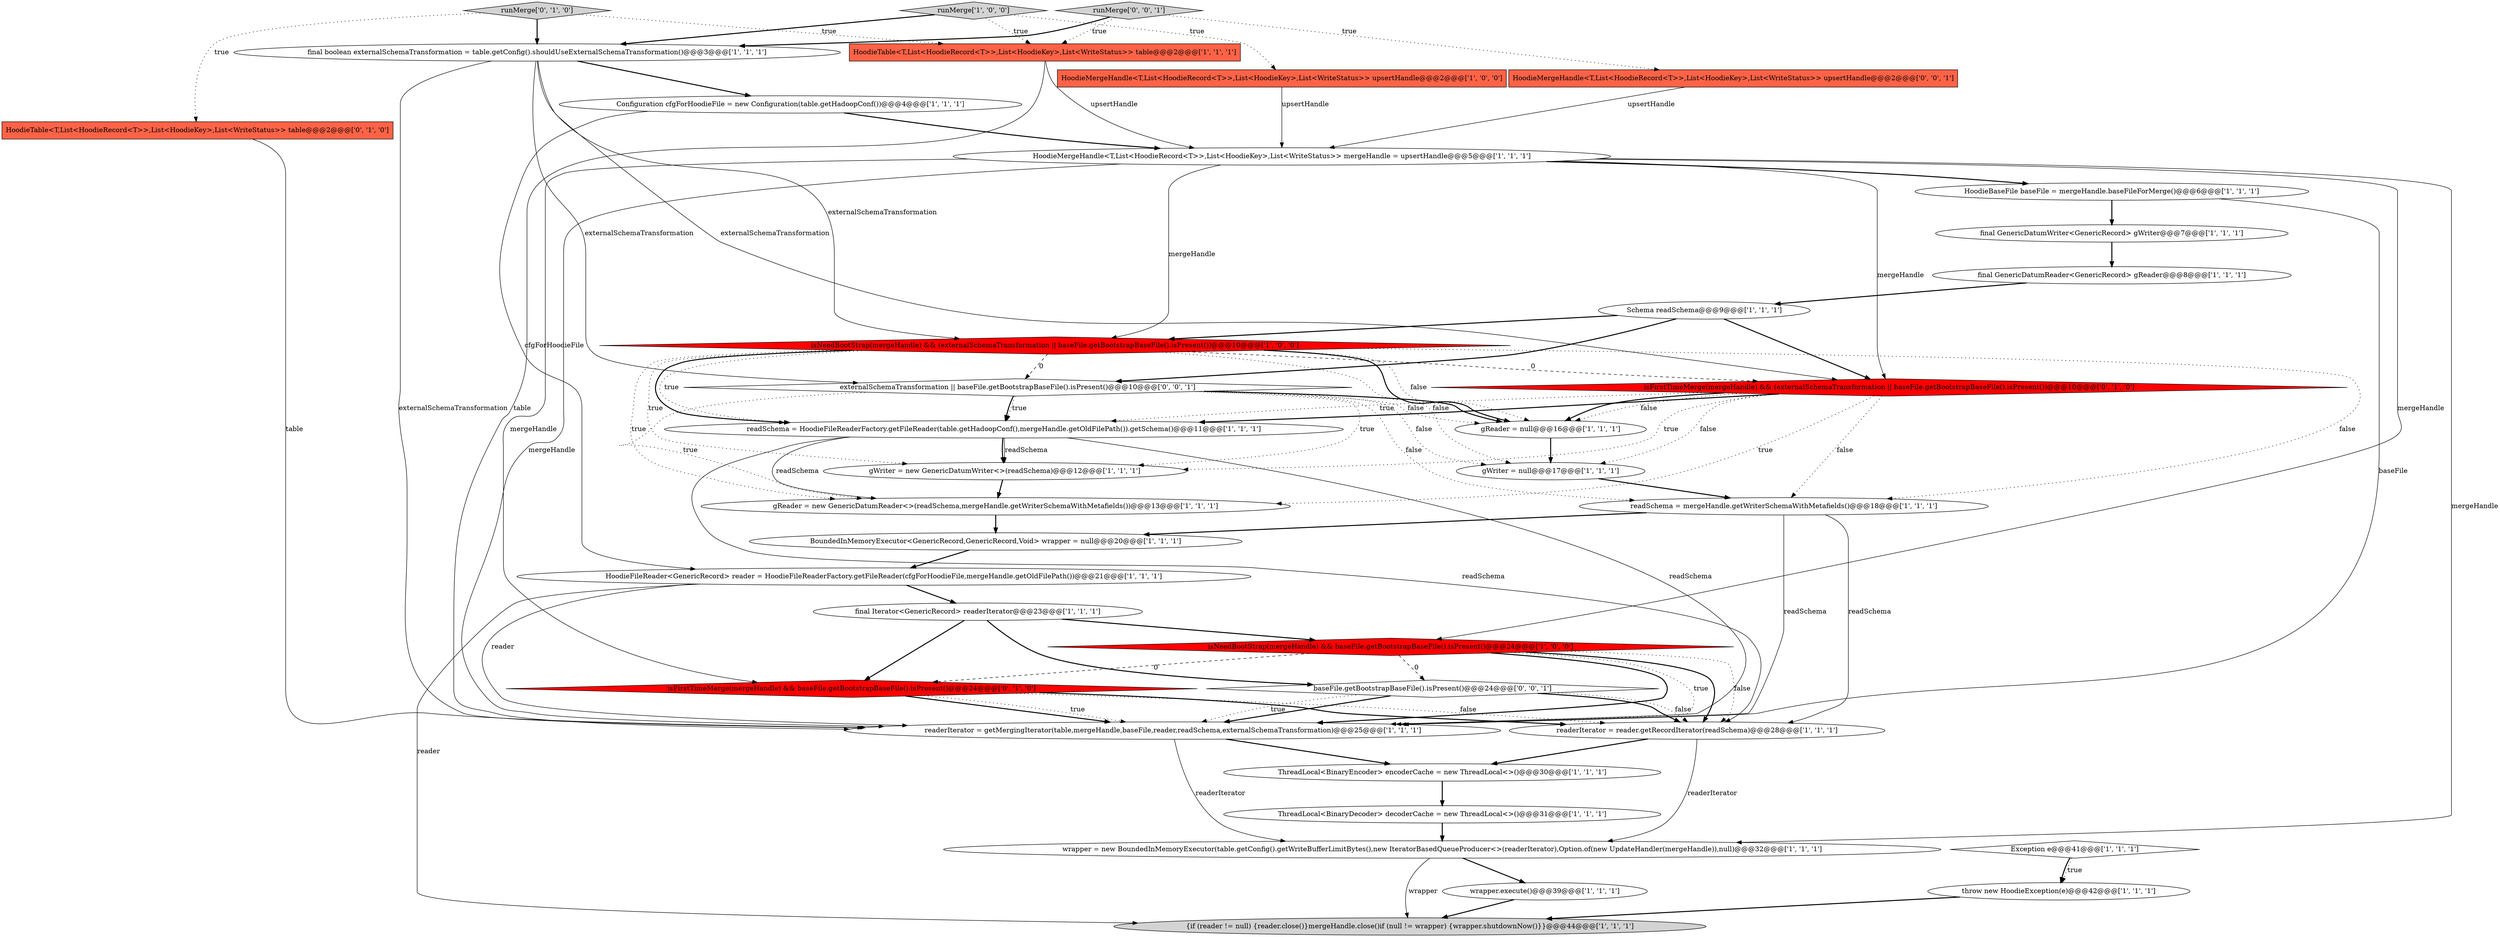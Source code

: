 digraph {
2 [style = filled, label = "wrapper = new BoundedInMemoryExecutor(table.getConfig().getWriteBufferLimitBytes(),new IteratorBasedQueueProducer<>(readerIterator),Option.of(new UpdateHandler(mergeHandle)),null)@@@32@@@['1', '1', '1']", fillcolor = white, shape = ellipse image = "AAA0AAABBB1BBB"];
26 [style = filled, label = "final GenericDatumReader<GenericRecord> gReader@@@8@@@['1', '1', '1']", fillcolor = white, shape = ellipse image = "AAA0AAABBB1BBB"];
22 [style = filled, label = "final GenericDatumWriter<GenericRecord> gWriter@@@7@@@['1', '1', '1']", fillcolor = white, shape = ellipse image = "AAA0AAABBB1BBB"];
10 [style = filled, label = "HoodieFileReader<GenericRecord> reader = HoodieFileReaderFactory.getFileReader(cfgForHoodieFile,mergeHandle.getOldFilePath())@@@21@@@['1', '1', '1']", fillcolor = white, shape = ellipse image = "AAA0AAABBB1BBB"];
37 [style = filled, label = "runMerge['0', '0', '1']", fillcolor = lightgray, shape = diamond image = "AAA0AAABBB3BBB"];
11 [style = filled, label = "HoodieMergeHandle<T,List<HoodieRecord<T>>,List<HoodieKey>,List<WriteStatus>> upsertHandle@@@2@@@['1', '0', '0']", fillcolor = tomato, shape = box image = "AAA0AAABBB1BBB"];
12 [style = filled, label = "readSchema = HoodieFileReaderFactory.getFileReader(table.getHadoopConf(),mergeHandle.getOldFilePath()).getSchema()@@@11@@@['1', '1', '1']", fillcolor = white, shape = ellipse image = "AAA0AAABBB1BBB"];
30 [style = filled, label = "runMerge['0', '1', '0']", fillcolor = lightgray, shape = diamond image = "AAA0AAABBB2BBB"];
21 [style = filled, label = "final Iterator<GenericRecord> readerIterator@@@23@@@['1', '1', '1']", fillcolor = white, shape = ellipse image = "AAA0AAABBB1BBB"];
4 [style = filled, label = "isNeedBootStrap(mergeHandle) && baseFile.getBootstrapBaseFile().isPresent()@@@24@@@['1', '0', '0']", fillcolor = red, shape = diamond image = "AAA1AAABBB1BBB"];
17 [style = filled, label = "gReader = new GenericDatumReader<>(readSchema,mergeHandle.getWriterSchemaWithMetafields())@@@13@@@['1', '1', '1']", fillcolor = white, shape = ellipse image = "AAA0AAABBB1BBB"];
28 [style = filled, label = "HoodieBaseFile baseFile = mergeHandle.baseFileForMerge()@@@6@@@['1', '1', '1']", fillcolor = white, shape = ellipse image = "AAA0AAABBB1BBB"];
5 [style = filled, label = "runMerge['1', '0', '0']", fillcolor = lightgray, shape = diamond image = "AAA0AAABBB1BBB"];
9 [style = filled, label = "BoundedInMemoryExecutor<GenericRecord,GenericRecord,Void> wrapper = null@@@20@@@['1', '1', '1']", fillcolor = white, shape = ellipse image = "AAA0AAABBB1BBB"];
27 [style = filled, label = "gWriter = new GenericDatumWriter<>(readSchema)@@@12@@@['1', '1', '1']", fillcolor = white, shape = ellipse image = "AAA0AAABBB1BBB"];
33 [style = filled, label = "isFirstTimeMerge(mergeHandle) && baseFile.getBootstrapBaseFile().isPresent()@@@24@@@['0', '1', '0']", fillcolor = red, shape = diamond image = "AAA1AAABBB2BBB"];
32 [style = filled, label = "isFirstTimeMerge(mergeHandle) && (externalSchemaTransformation || baseFile.getBootstrapBaseFile().isPresent())@@@10@@@['0', '1', '0']", fillcolor = red, shape = diamond image = "AAA1AAABBB2BBB"];
14 [style = filled, label = "{if (reader != null) {reader.close()}mergeHandle.close()if (null != wrapper) {wrapper.shutdownNow()}}@@@44@@@['1', '1', '1']", fillcolor = lightgray, shape = ellipse image = "AAA0AAABBB1BBB"];
29 [style = filled, label = "final boolean externalSchemaTransformation = table.getConfig().shouldUseExternalSchemaTransformation()@@@3@@@['1', '1', '1']", fillcolor = white, shape = ellipse image = "AAA0AAABBB1BBB"];
24 [style = filled, label = "HoodieTable<T,List<HoodieRecord<T>>,List<HoodieKey>,List<WriteStatus>> table@@@2@@@['1', '1', '1']", fillcolor = tomato, shape = box image = "AAA0AAABBB1BBB"];
7 [style = filled, label = "readerIterator = reader.getRecordIterator(readSchema)@@@28@@@['1', '1', '1']", fillcolor = white, shape = ellipse image = "AAA0AAABBB1BBB"];
16 [style = filled, label = "wrapper.execute()@@@39@@@['1', '1', '1']", fillcolor = white, shape = ellipse image = "AAA0AAABBB1BBB"];
3 [style = filled, label = "Exception e@@@41@@@['1', '1', '1']", fillcolor = white, shape = diamond image = "AAA0AAABBB1BBB"];
20 [style = filled, label = "readerIterator = getMergingIterator(table,mergeHandle,baseFile,reader,readSchema,externalSchemaTransformation)@@@25@@@['1', '1', '1']", fillcolor = white, shape = ellipse image = "AAA0AAABBB1BBB"];
0 [style = filled, label = "ThreadLocal<BinaryDecoder> decoderCache = new ThreadLocal<>()@@@31@@@['1', '1', '1']", fillcolor = white, shape = ellipse image = "AAA0AAABBB1BBB"];
31 [style = filled, label = "HoodieTable<T,List<HoodieRecord<T>>,List<HoodieKey>,List<WriteStatus>> table@@@2@@@['0', '1', '0']", fillcolor = tomato, shape = box image = "AAA0AAABBB2BBB"];
18 [style = filled, label = "readSchema = mergeHandle.getWriterSchemaWithMetafields()@@@18@@@['1', '1', '1']", fillcolor = white, shape = ellipse image = "AAA0AAABBB1BBB"];
25 [style = filled, label = "gWriter = null@@@17@@@['1', '1', '1']", fillcolor = white, shape = ellipse image = "AAA0AAABBB1BBB"];
19 [style = filled, label = "throw new HoodieException(e)@@@42@@@['1', '1', '1']", fillcolor = white, shape = ellipse image = "AAA0AAABBB1BBB"];
34 [style = filled, label = "HoodieMergeHandle<T,List<HoodieRecord<T>>,List<HoodieKey>,List<WriteStatus>> upsertHandle@@@2@@@['0', '0', '1']", fillcolor = tomato, shape = box image = "AAA0AAABBB3BBB"];
13 [style = filled, label = "gReader = null@@@16@@@['1', '1', '1']", fillcolor = white, shape = ellipse image = "AAA0AAABBB1BBB"];
8 [style = filled, label = "Schema readSchema@@@9@@@['1', '1', '1']", fillcolor = white, shape = ellipse image = "AAA0AAABBB1BBB"];
35 [style = filled, label = "externalSchemaTransformation || baseFile.getBootstrapBaseFile().isPresent()@@@10@@@['0', '0', '1']", fillcolor = white, shape = diamond image = "AAA0AAABBB3BBB"];
23 [style = filled, label = "ThreadLocal<BinaryEncoder> encoderCache = new ThreadLocal<>()@@@30@@@['1', '1', '1']", fillcolor = white, shape = ellipse image = "AAA0AAABBB1BBB"];
1 [style = filled, label = "isNeedBootStrap(mergeHandle) && (externalSchemaTransformation || baseFile.getBootstrapBaseFile().isPresent())@@@10@@@['1', '0', '0']", fillcolor = red, shape = diamond image = "AAA1AAABBB1BBB"];
15 [style = filled, label = "Configuration cfgForHoodieFile = new Configuration(table.getHadoopConf())@@@4@@@['1', '1', '1']", fillcolor = white, shape = ellipse image = "AAA0AAABBB1BBB"];
6 [style = filled, label = "HoodieMergeHandle<T,List<HoodieRecord<T>>,List<HoodieKey>,List<WriteStatus>> mergeHandle = upsertHandle@@@5@@@['1', '1', '1']", fillcolor = white, shape = ellipse image = "AAA0AAABBB1BBB"];
36 [style = filled, label = "baseFile.getBootstrapBaseFile().isPresent()@@@24@@@['0', '0', '1']", fillcolor = white, shape = diamond image = "AAA0AAABBB3BBB"];
29->15 [style = bold, label=""];
6->1 [style = solid, label="mergeHandle"];
12->7 [style = solid, label="readSchema"];
35->13 [style = dotted, label="false"];
6->33 [style = solid, label="mergeHandle"];
36->7 [style = dotted, label="false"];
32->12 [style = bold, label=""];
17->9 [style = bold, label=""];
10->14 [style = solid, label="reader"];
9->10 [style = bold, label=""];
7->2 [style = solid, label="readerIterator"];
35->12 [style = dotted, label="true"];
4->33 [style = dashed, label="0"];
1->13 [style = bold, label=""];
30->29 [style = bold, label=""];
36->20 [style = bold, label=""];
36->20 [style = dotted, label="true"];
8->1 [style = bold, label=""];
5->24 [style = dotted, label="true"];
5->11 [style = dotted, label="true"];
21->36 [style = bold, label=""];
18->20 [style = solid, label="readSchema"];
4->36 [style = dashed, label="0"];
3->19 [style = bold, label=""];
29->35 [style = solid, label="externalSchemaTransformation"];
1->12 [style = dotted, label="true"];
27->17 [style = bold, label=""];
1->12 [style = bold, label=""];
16->14 [style = bold, label=""];
32->17 [style = dotted, label="true"];
33->7 [style = dotted, label="false"];
1->13 [style = dotted, label="false"];
35->12 [style = bold, label=""];
1->27 [style = dotted, label="true"];
2->16 [style = bold, label=""];
33->7 [style = bold, label=""];
13->25 [style = bold, label=""];
5->29 [style = bold, label=""];
4->7 [style = dotted, label="false"];
29->32 [style = solid, label="externalSchemaTransformation"];
37->29 [style = bold, label=""];
10->21 [style = bold, label=""];
35->18 [style = dotted, label="false"];
12->27 [style = solid, label="readSchema"];
32->12 [style = dotted, label="true"];
32->18 [style = dotted, label="false"];
12->17 [style = solid, label="readSchema"];
20->23 [style = bold, label=""];
29->1 [style = solid, label="externalSchemaTransformation"];
29->20 [style = solid, label="externalSchemaTransformation"];
7->23 [style = bold, label=""];
18->9 [style = bold, label=""];
15->10 [style = solid, label="cfgForHoodieFile"];
28->20 [style = solid, label="baseFile"];
32->25 [style = dotted, label="false"];
21->4 [style = bold, label=""];
22->26 [style = bold, label=""];
12->20 [style = solid, label="readSchema"];
1->35 [style = dashed, label="0"];
6->32 [style = solid, label="mergeHandle"];
1->17 [style = dotted, label="true"];
25->18 [style = bold, label=""];
10->20 [style = solid, label="reader"];
26->8 [style = bold, label=""];
1->32 [style = dashed, label="0"];
32->13 [style = dotted, label="false"];
23->0 [style = bold, label=""];
35->25 [style = dotted, label="false"];
8->35 [style = bold, label=""];
4->7 [style = bold, label=""];
19->14 [style = bold, label=""];
4->20 [style = bold, label=""];
37->34 [style = dotted, label="true"];
1->18 [style = dotted, label="false"];
12->27 [style = bold, label=""];
28->22 [style = bold, label=""];
6->20 [style = solid, label="mergeHandle"];
30->31 [style = dotted, label="true"];
24->20 [style = solid, label="table"];
33->20 [style = bold, label=""];
30->24 [style = dotted, label="true"];
8->32 [style = bold, label=""];
6->4 [style = solid, label="mergeHandle"];
37->24 [style = dotted, label="true"];
21->33 [style = bold, label=""];
0->2 [style = bold, label=""];
4->20 [style = dotted, label="true"];
1->25 [style = dotted, label="false"];
11->6 [style = solid, label="upsertHandle"];
15->6 [style = bold, label=""];
18->7 [style = solid, label="readSchema"];
34->6 [style = solid, label="upsertHandle"];
31->20 [style = solid, label="table"];
24->6 [style = solid, label="upsertHandle"];
33->20 [style = dotted, label="true"];
6->2 [style = solid, label="mergeHandle"];
32->27 [style = dotted, label="true"];
3->19 [style = dotted, label="true"];
35->27 [style = dotted, label="true"];
36->7 [style = bold, label=""];
2->14 [style = solid, label="wrapper"];
20->2 [style = solid, label="readerIterator"];
35->17 [style = dotted, label="true"];
32->13 [style = bold, label=""];
35->13 [style = bold, label=""];
6->28 [style = bold, label=""];
}
